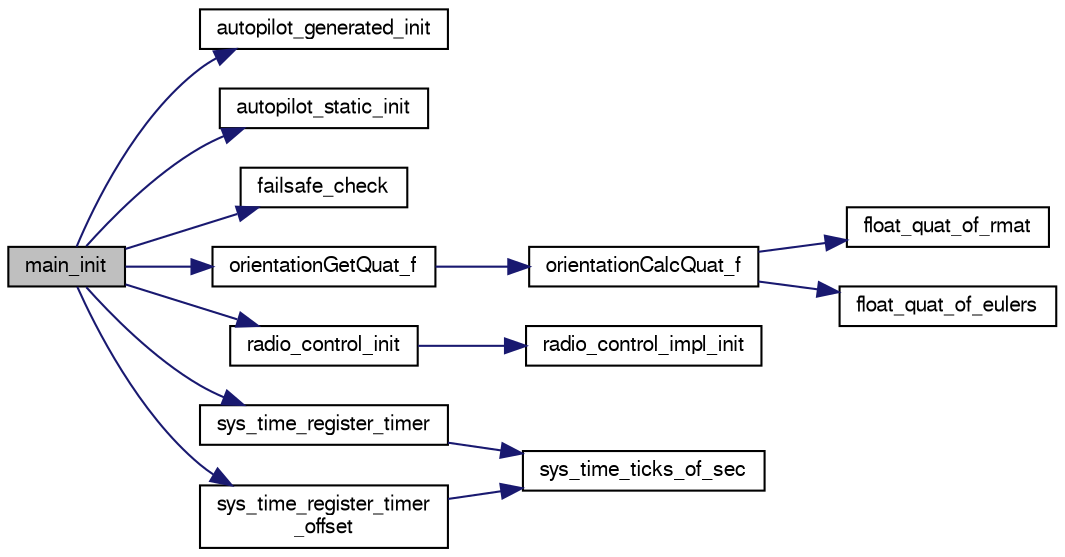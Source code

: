 digraph "main_init"
{
  edge [fontname="FreeSans",fontsize="10",labelfontname="FreeSans",labelfontsize="10"];
  node [fontname="FreeSans",fontsize="10",shape=record];
  rankdir="LR";
  Node1 [label="main_init",height=0.2,width=0.4,color="black", fillcolor="grey75", style="filled", fontcolor="black"];
  Node1 -> Node2 [color="midnightblue",fontsize="10",style="solid",fontname="FreeSans"];
  Node2 [label="autopilot_generated_init",height=0.2,width=0.4,color="black", fillcolor="white", style="filled",URL="$fixedwing_2autopilot__generated_8c.html#a6a545a575906e265b766ad17989a81bc"];
  Node1 -> Node3 [color="midnightblue",fontsize="10",style="solid",fontname="FreeSans"];
  Node3 [label="autopilot_static_init",height=0.2,width=0.4,color="black", fillcolor="white", style="filled",URL="$fixedwing_2autopilot__static_8c.html#a5d8bb91f4e3f32d4ef18ca56b5f38d24",tooltip="Static autopilot API. "];
  Node1 -> Node4 [color="midnightblue",fontsize="10",style="solid",fontname="FreeSans"];
  Node4 [label="failsafe_check",height=0.2,width=0.4,color="black", fillcolor="white", style="filled",URL="$rotorcraft_2main__ap_8c.html#a9b33ef8d06e683b2dac822bdf94cd1a8"];
  Node1 -> Node5 [color="midnightblue",fontsize="10",style="solid",fontname="FreeSans"];
  Node5 [label="orientationGetQuat_f",height=0.2,width=0.4,color="black", fillcolor="white", style="filled",URL="$group__math__orientation__representation.html#ga4bc38966bac43e1f55b2f042d8f2e411",tooltip="Get vehicle body attitude quaternion (float). "];
  Node5 -> Node6 [color="midnightblue",fontsize="10",style="solid",fontname="FreeSans"];
  Node6 [label="orientationCalcQuat_f",height=0.2,width=0.4,color="black", fillcolor="white", style="filled",URL="$group__math__orientation__representation.html#ga33edf7d5bd278bed617fb5aa88559dc2"];
  Node6 -> Node7 [color="midnightblue",fontsize="10",style="solid",fontname="FreeSans"];
  Node7 [label="float_quat_of_rmat",height=0.2,width=0.4,color="black", fillcolor="white", style="filled",URL="$group__math__algebra__float.html#ga29a7db3c967cea290d25b28b4d17f01f",tooltip="Quaternion from rotation matrix. "];
  Node6 -> Node8 [color="midnightblue",fontsize="10",style="solid",fontname="FreeSans"];
  Node8 [label="float_quat_of_eulers",height=0.2,width=0.4,color="black", fillcolor="white", style="filled",URL="$group__math__algebra__float.html#ga99c8f1ff70a5b638cf87ea816f1756a2",tooltip="quat of euler roation &#39;ZYX&#39; "];
  Node1 -> Node9 [color="midnightblue",fontsize="10",style="solid",fontname="FreeSans"];
  Node9 [label="radio_control_init",height=0.2,width=0.4,color="black", fillcolor="white", style="filled",URL="$radio__control_8c.html#afb55b39c9ce65c9074c0472838fe551d"];
  Node9 -> Node10 [color="midnightblue",fontsize="10",style="solid",fontname="FreeSans"];
  Node10 [label="radio_control_impl_init",height=0.2,width=0.4,color="black", fillcolor="white", style="filled",URL="$spektrum__arch_8c.html#a6ba4bebf68f7ff39f4569dfe3b1f2832"];
  Node1 -> Node11 [color="midnightblue",fontsize="10",style="solid",fontname="FreeSans"];
  Node11 [label="sys_time_register_timer",height=0.2,width=0.4,color="black", fillcolor="white", style="filled",URL="$sys__time_8c.html#a3ababed8b6819006aaf919a663efe8cd",tooltip="Register a new system timer. "];
  Node11 -> Node12 [color="midnightblue",fontsize="10",style="solid",fontname="FreeSans"];
  Node12 [label="sys_time_ticks_of_sec",height=0.2,width=0.4,color="black", fillcolor="white", style="filled",URL="$sys__time_8h.html#a2894f16d75a4d3c6ad1449d7bba85406"];
  Node1 -> Node13 [color="midnightblue",fontsize="10",style="solid",fontname="FreeSans"];
  Node13 [label="sys_time_register_timer\l_offset",height=0.2,width=0.4,color="black", fillcolor="white", style="filled",URL="$sys__time_8c.html#a47c219332312321b7b2bc31ed6a23ba9",tooltip="Register a new system timer with an fixed offset from another one. "];
  Node13 -> Node12 [color="midnightblue",fontsize="10",style="solid",fontname="FreeSans"];
}
